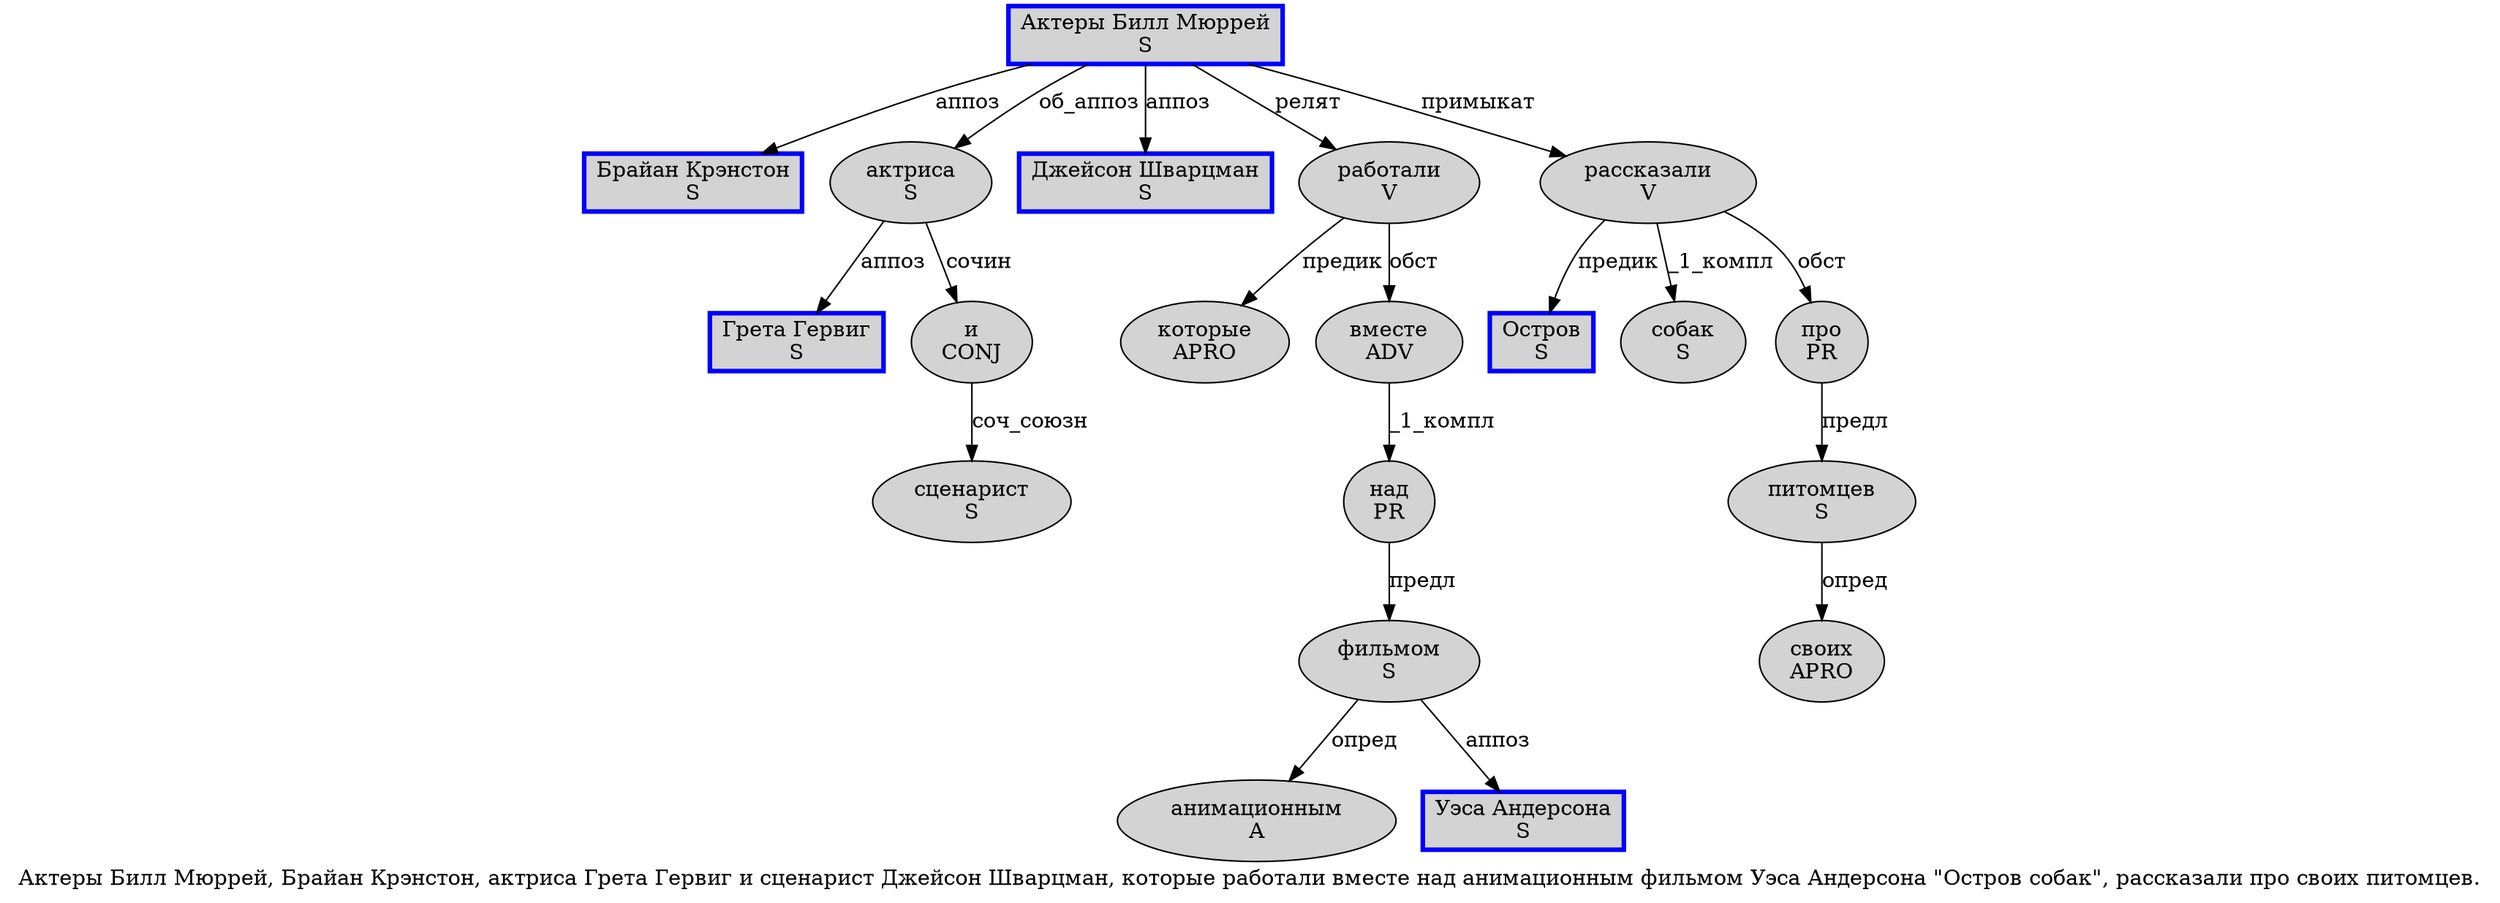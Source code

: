 digraph SENTENCE_1599 {
	graph [label="Актеры Билл Мюррей, Брайан Крэнстон, актриса Грета Гервиг и сценарист Джейсон Шварцман, которые работали вместе над анимационным фильмом Уэса Андерсона \"Остров собак\", рассказали про своих питомцев."]
	node [style=filled]
		0 [label="Актеры Билл Мюррей
S" color=blue fillcolor=lightgray penwidth=3 shape=box]
		2 [label="Брайан Крэнстон
S" color=blue fillcolor=lightgray penwidth=3 shape=box]
		4 [label="актриса
S" color="" fillcolor=lightgray penwidth=1 shape=ellipse]
		5 [label="Грета Гервиг
S" color=blue fillcolor=lightgray penwidth=3 shape=box]
		6 [label="и
CONJ" color="" fillcolor=lightgray penwidth=1 shape=ellipse]
		7 [label="сценарист
S" color="" fillcolor=lightgray penwidth=1 shape=ellipse]
		8 [label="Джейсон Шварцман
S" color=blue fillcolor=lightgray penwidth=3 shape=box]
		10 [label="которые
APRO" color="" fillcolor=lightgray penwidth=1 shape=ellipse]
		11 [label="работали
V" color="" fillcolor=lightgray penwidth=1 shape=ellipse]
		12 [label="вместе
ADV" color="" fillcolor=lightgray penwidth=1 shape=ellipse]
		13 [label="над
PR" color="" fillcolor=lightgray penwidth=1 shape=ellipse]
		14 [label="анимационным
A" color="" fillcolor=lightgray penwidth=1 shape=ellipse]
		15 [label="фильмом
S" color="" fillcolor=lightgray penwidth=1 shape=ellipse]
		16 [label="Уэса Андерсона
S" color=blue fillcolor=lightgray penwidth=3 shape=box]
		18 [label="Остров
S" color=blue fillcolor=lightgray penwidth=3 shape=box]
		19 [label="собак
S" color="" fillcolor=lightgray penwidth=1 shape=ellipse]
		22 [label="рассказали
V" color="" fillcolor=lightgray penwidth=1 shape=ellipse]
		23 [label="про
PR" color="" fillcolor=lightgray penwidth=1 shape=ellipse]
		24 [label="своих
APRO" color="" fillcolor=lightgray penwidth=1 shape=ellipse]
		25 [label="питомцев
S" color="" fillcolor=lightgray penwidth=1 shape=ellipse]
			12 -> 13 [label="_1_компл"]
			11 -> 10 [label="предик"]
			11 -> 12 [label="обст"]
			4 -> 5 [label="аппоз"]
			4 -> 6 [label="сочин"]
			6 -> 7 [label="соч_союзн"]
			22 -> 18 [label="предик"]
			22 -> 19 [label="_1_компл"]
			22 -> 23 [label="обст"]
			15 -> 14 [label="опред"]
			15 -> 16 [label="аппоз"]
			13 -> 15 [label="предл"]
			0 -> 4 [label="об_аппоз"]
			0 -> 8 [label="аппоз"]
			0 -> 11 [label="релят"]
			0 -> 22 [label="примыкат"]
			0 -> 2 [label="аппоз"]
			25 -> 24 [label="опред"]
			23 -> 25 [label="предл"]
}